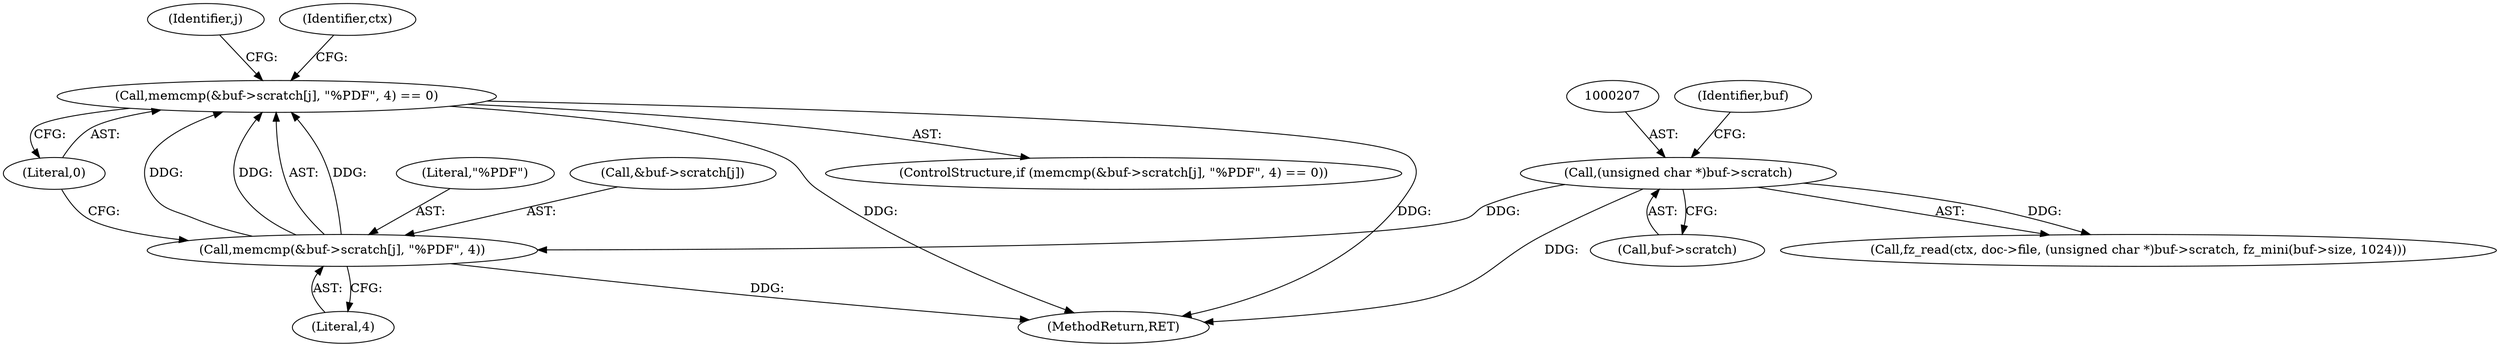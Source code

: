 digraph "0_ghostscript_1e03c06456d997435019fb3526fa2d4be7dbc6ec_0@API" {
"1000241" [label="(Call,memcmp(&buf->scratch[j], \"%PDF\", 4) == 0)"];
"1000242" [label="(Call,memcmp(&buf->scratch[j], \"%PDF\", 4))"];
"1000206" [label="(Call,(unsigned char *)buf->scratch)"];
"1000238" [label="(Identifier,j)"];
"1000201" [label="(Call,fz_read(ctx, doc->file, (unsigned char *)buf->scratch, fz_mini(buf->size, 1024)))"];
"1000249" [label="(Literal,\"%PDF\")"];
"1000206" [label="(Call,(unsigned char *)buf->scratch)"];
"1000242" [label="(Call,memcmp(&buf->scratch[j], \"%PDF\", 4))"];
"1000240" [label="(ControlStructure,if (memcmp(&buf->scratch[j], \"%PDF\", 4) == 0))"];
"1000250" [label="(Literal,4)"];
"1000213" [label="(Identifier,buf)"];
"1000243" [label="(Call,&buf->scratch[j])"];
"1000251" [label="(Literal,0)"];
"1001062" [label="(MethodReturn,RET)"];
"1000208" [label="(Call,buf->scratch)"];
"1000241" [label="(Call,memcmp(&buf->scratch[j], \"%PDF\", 4) == 0)"];
"1000254" [label="(Identifier,ctx)"];
"1000241" -> "1000240"  [label="AST: "];
"1000241" -> "1000251"  [label="CFG: "];
"1000242" -> "1000241"  [label="AST: "];
"1000251" -> "1000241"  [label="AST: "];
"1000254" -> "1000241"  [label="CFG: "];
"1000238" -> "1000241"  [label="CFG: "];
"1000241" -> "1001062"  [label="DDG: "];
"1000241" -> "1001062"  [label="DDG: "];
"1000242" -> "1000241"  [label="DDG: "];
"1000242" -> "1000241"  [label="DDG: "];
"1000242" -> "1000241"  [label="DDG: "];
"1000242" -> "1000250"  [label="CFG: "];
"1000243" -> "1000242"  [label="AST: "];
"1000249" -> "1000242"  [label="AST: "];
"1000250" -> "1000242"  [label="AST: "];
"1000251" -> "1000242"  [label="CFG: "];
"1000242" -> "1001062"  [label="DDG: "];
"1000206" -> "1000242"  [label="DDG: "];
"1000206" -> "1000201"  [label="AST: "];
"1000206" -> "1000208"  [label="CFG: "];
"1000207" -> "1000206"  [label="AST: "];
"1000208" -> "1000206"  [label="AST: "];
"1000213" -> "1000206"  [label="CFG: "];
"1000206" -> "1001062"  [label="DDG: "];
"1000206" -> "1000201"  [label="DDG: "];
}
